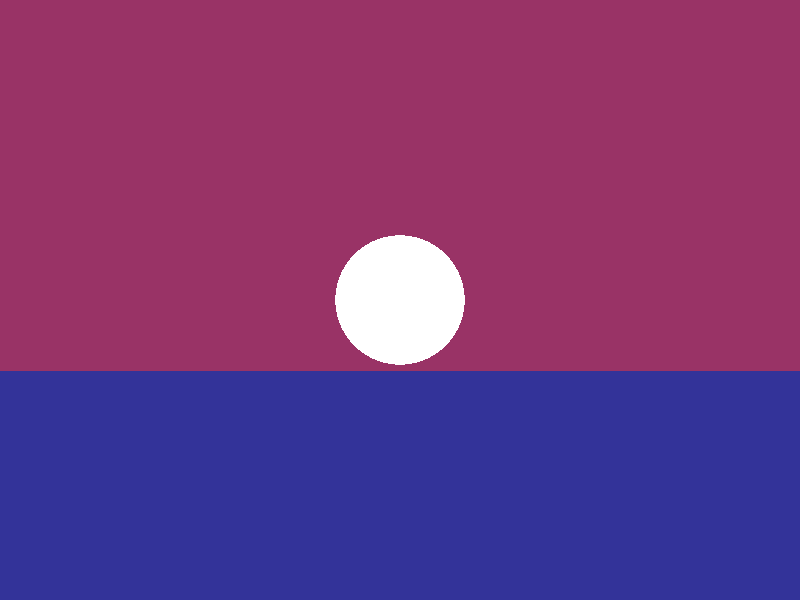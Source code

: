 //csc 473 midterm 2 file
//(RIGHT HANDED)
camera {
    location  <0, 0, 14>
    up        <0,  1,  0>
    right     <1.33333, 0,  0>
    look_at   <0, 0, 0>
    }

light_source {<-100, 100, 100> color rgb <0.75, 0.75, 0.75>}

sphere { <0, 0, 0>,1.5 
pigment { color rgbf <1.0, 1.0, 1.0, 1.0>}
finish {ambient 0.1 diffuse 0.4  refraction 1.0 ior 1.33}
}

plane {<0, 1, 0>, -4
pigment {color rgb <0.2, 0.2, 0.6>}
finish {ambient 0.01 diffuse 0.4}
}

plane {<0, 0, 1>, -20
pigment {color rgb <0.6, 0.2, 0.4>}
finish {ambient 0.01 diffuse 0.4 reflection 0.5}
}